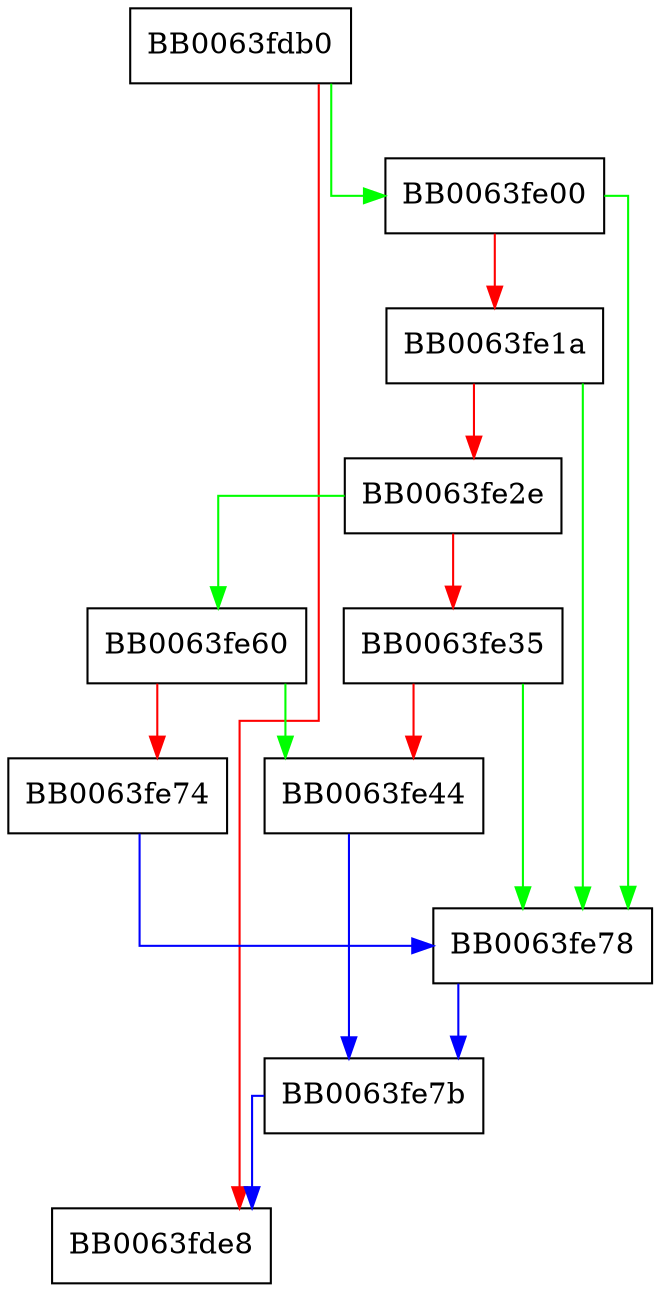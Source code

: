 digraph ossl_rsa_check_prime_factor_range {
  node [shape="box"];
  graph [splines=ortho];
  BB0063fdb0 -> BB0063fe00 [color="green"];
  BB0063fdb0 -> BB0063fde8 [color="red"];
  BB0063fe00 -> BB0063fe78 [color="green"];
  BB0063fe00 -> BB0063fe1a [color="red"];
  BB0063fe1a -> BB0063fe78 [color="green"];
  BB0063fe1a -> BB0063fe2e [color="red"];
  BB0063fe2e -> BB0063fe60 [color="green"];
  BB0063fe2e -> BB0063fe35 [color="red"];
  BB0063fe35 -> BB0063fe78 [color="green"];
  BB0063fe35 -> BB0063fe44 [color="red"];
  BB0063fe44 -> BB0063fe7b [color="blue"];
  BB0063fe60 -> BB0063fe44 [color="green"];
  BB0063fe60 -> BB0063fe74 [color="red"];
  BB0063fe74 -> BB0063fe78 [color="blue"];
  BB0063fe78 -> BB0063fe7b [color="blue"];
  BB0063fe7b -> BB0063fde8 [color="blue"];
}
